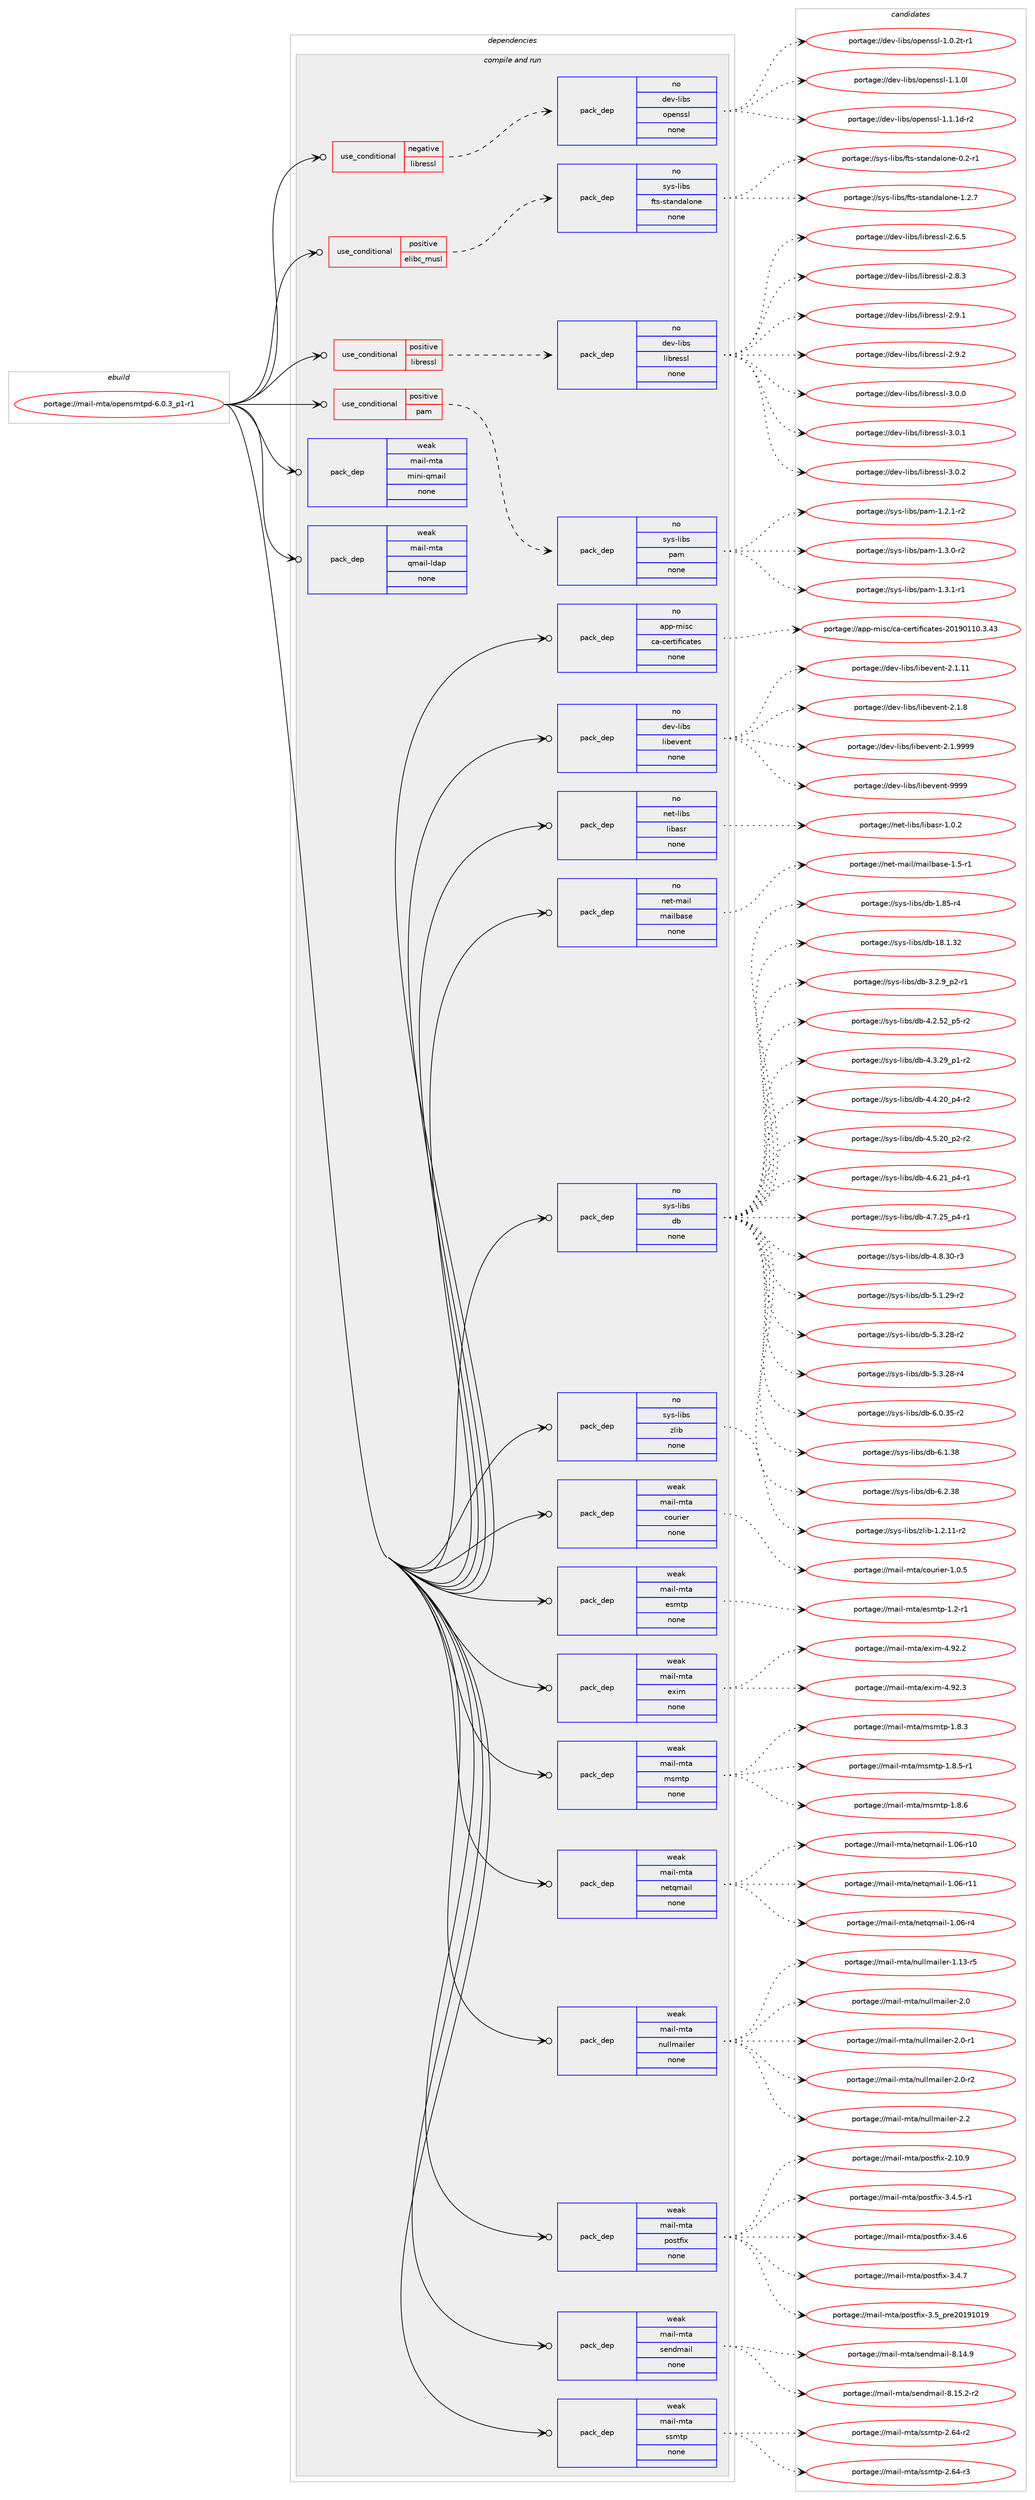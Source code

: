 digraph prolog {

# *************
# Graph options
# *************

newrank=true;
concentrate=true;
compound=true;
graph [rankdir=LR,fontname=Helvetica,fontsize=10,ranksep=1.5];#, ranksep=2.5, nodesep=0.2];
edge  [arrowhead=vee];
node  [fontname=Helvetica,fontsize=10];

# **********
# The ebuild
# **********

subgraph cluster_leftcol {
color=gray;
rank=same;
label=<<i>ebuild</i>>;
id [label="portage://mail-mta/opensmtpd-6.0.3_p1-r1", color=red, width=4, href="../mail-mta/opensmtpd-6.0.3_p1-r1.svg"];
}

# ****************
# The dependencies
# ****************

subgraph cluster_midcol {
color=gray;
label=<<i>dependencies</i>>;
subgraph cluster_compile {
fillcolor="#eeeeee";
style=filled;
label=<<i>compile</i>>;
}
subgraph cluster_compileandrun {
fillcolor="#eeeeee";
style=filled;
label=<<i>compile and run</i>>;
subgraph cond77275 {
dependency307500 [label=<<TABLE BORDER="0" CELLBORDER="1" CELLSPACING="0" CELLPADDING="4"><TR><TD ROWSPAN="3" CELLPADDING="10">use_conditional</TD></TR><TR><TD>negative</TD></TR><TR><TD>libressl</TD></TR></TABLE>>, shape=none, color=red];
subgraph pack225289 {
dependency307501 [label=<<TABLE BORDER="0" CELLBORDER="1" CELLSPACING="0" CELLPADDING="4" WIDTH="220"><TR><TD ROWSPAN="6" CELLPADDING="30">pack_dep</TD></TR><TR><TD WIDTH="110">no</TD></TR><TR><TD>dev-libs</TD></TR><TR><TD>openssl</TD></TR><TR><TD>none</TD></TR><TR><TD></TD></TR></TABLE>>, shape=none, color=blue];
}
dependency307500:e -> dependency307501:w [weight=20,style="dashed",arrowhead="vee"];
}
id:e -> dependency307500:w [weight=20,style="solid",arrowhead="odotvee"];
subgraph cond77276 {
dependency307502 [label=<<TABLE BORDER="0" CELLBORDER="1" CELLSPACING="0" CELLPADDING="4"><TR><TD ROWSPAN="3" CELLPADDING="10">use_conditional</TD></TR><TR><TD>positive</TD></TR><TR><TD>elibc_musl</TD></TR></TABLE>>, shape=none, color=red];
subgraph pack225290 {
dependency307503 [label=<<TABLE BORDER="0" CELLBORDER="1" CELLSPACING="0" CELLPADDING="4" WIDTH="220"><TR><TD ROWSPAN="6" CELLPADDING="30">pack_dep</TD></TR><TR><TD WIDTH="110">no</TD></TR><TR><TD>sys-libs</TD></TR><TR><TD>fts-standalone</TD></TR><TR><TD>none</TD></TR><TR><TD></TD></TR></TABLE>>, shape=none, color=blue];
}
dependency307502:e -> dependency307503:w [weight=20,style="dashed",arrowhead="vee"];
}
id:e -> dependency307502:w [weight=20,style="solid",arrowhead="odotvee"];
subgraph cond77277 {
dependency307504 [label=<<TABLE BORDER="0" CELLBORDER="1" CELLSPACING="0" CELLPADDING="4"><TR><TD ROWSPAN="3" CELLPADDING="10">use_conditional</TD></TR><TR><TD>positive</TD></TR><TR><TD>libressl</TD></TR></TABLE>>, shape=none, color=red];
subgraph pack225291 {
dependency307505 [label=<<TABLE BORDER="0" CELLBORDER="1" CELLSPACING="0" CELLPADDING="4" WIDTH="220"><TR><TD ROWSPAN="6" CELLPADDING="30">pack_dep</TD></TR><TR><TD WIDTH="110">no</TD></TR><TR><TD>dev-libs</TD></TR><TR><TD>libressl</TD></TR><TR><TD>none</TD></TR><TR><TD></TD></TR></TABLE>>, shape=none, color=blue];
}
dependency307504:e -> dependency307505:w [weight=20,style="dashed",arrowhead="vee"];
}
id:e -> dependency307504:w [weight=20,style="solid",arrowhead="odotvee"];
subgraph cond77278 {
dependency307506 [label=<<TABLE BORDER="0" CELLBORDER="1" CELLSPACING="0" CELLPADDING="4"><TR><TD ROWSPAN="3" CELLPADDING="10">use_conditional</TD></TR><TR><TD>positive</TD></TR><TR><TD>pam</TD></TR></TABLE>>, shape=none, color=red];
subgraph pack225292 {
dependency307507 [label=<<TABLE BORDER="0" CELLBORDER="1" CELLSPACING="0" CELLPADDING="4" WIDTH="220"><TR><TD ROWSPAN="6" CELLPADDING="30">pack_dep</TD></TR><TR><TD WIDTH="110">no</TD></TR><TR><TD>sys-libs</TD></TR><TR><TD>pam</TD></TR><TR><TD>none</TD></TR><TR><TD></TD></TR></TABLE>>, shape=none, color=blue];
}
dependency307506:e -> dependency307507:w [weight=20,style="dashed",arrowhead="vee"];
}
id:e -> dependency307506:w [weight=20,style="solid",arrowhead="odotvee"];
subgraph pack225293 {
dependency307508 [label=<<TABLE BORDER="0" CELLBORDER="1" CELLSPACING="0" CELLPADDING="4" WIDTH="220"><TR><TD ROWSPAN="6" CELLPADDING="30">pack_dep</TD></TR><TR><TD WIDTH="110">no</TD></TR><TR><TD>app-misc</TD></TR><TR><TD>ca-certificates</TD></TR><TR><TD>none</TD></TR><TR><TD></TD></TR></TABLE>>, shape=none, color=blue];
}
id:e -> dependency307508:w [weight=20,style="solid",arrowhead="odotvee"];
subgraph pack225294 {
dependency307509 [label=<<TABLE BORDER="0" CELLBORDER="1" CELLSPACING="0" CELLPADDING="4" WIDTH="220"><TR><TD ROWSPAN="6" CELLPADDING="30">pack_dep</TD></TR><TR><TD WIDTH="110">no</TD></TR><TR><TD>dev-libs</TD></TR><TR><TD>libevent</TD></TR><TR><TD>none</TD></TR><TR><TD></TD></TR></TABLE>>, shape=none, color=blue];
}
id:e -> dependency307509:w [weight=20,style="solid",arrowhead="odotvee"];
subgraph pack225295 {
dependency307510 [label=<<TABLE BORDER="0" CELLBORDER="1" CELLSPACING="0" CELLPADDING="4" WIDTH="220"><TR><TD ROWSPAN="6" CELLPADDING="30">pack_dep</TD></TR><TR><TD WIDTH="110">no</TD></TR><TR><TD>net-libs</TD></TR><TR><TD>libasr</TD></TR><TR><TD>none</TD></TR><TR><TD></TD></TR></TABLE>>, shape=none, color=blue];
}
id:e -> dependency307510:w [weight=20,style="solid",arrowhead="odotvee"];
subgraph pack225296 {
dependency307511 [label=<<TABLE BORDER="0" CELLBORDER="1" CELLSPACING="0" CELLPADDING="4" WIDTH="220"><TR><TD ROWSPAN="6" CELLPADDING="30">pack_dep</TD></TR><TR><TD WIDTH="110">no</TD></TR><TR><TD>net-mail</TD></TR><TR><TD>mailbase</TD></TR><TR><TD>none</TD></TR><TR><TD></TD></TR></TABLE>>, shape=none, color=blue];
}
id:e -> dependency307511:w [weight=20,style="solid",arrowhead="odotvee"];
subgraph pack225297 {
dependency307512 [label=<<TABLE BORDER="0" CELLBORDER="1" CELLSPACING="0" CELLPADDING="4" WIDTH="220"><TR><TD ROWSPAN="6" CELLPADDING="30">pack_dep</TD></TR><TR><TD WIDTH="110">no</TD></TR><TR><TD>sys-libs</TD></TR><TR><TD>db</TD></TR><TR><TD>none</TD></TR><TR><TD></TD></TR></TABLE>>, shape=none, color=blue];
}
id:e -> dependency307512:w [weight=20,style="solid",arrowhead="odotvee"];
subgraph pack225298 {
dependency307513 [label=<<TABLE BORDER="0" CELLBORDER="1" CELLSPACING="0" CELLPADDING="4" WIDTH="220"><TR><TD ROWSPAN="6" CELLPADDING="30">pack_dep</TD></TR><TR><TD WIDTH="110">no</TD></TR><TR><TD>sys-libs</TD></TR><TR><TD>zlib</TD></TR><TR><TD>none</TD></TR><TR><TD></TD></TR></TABLE>>, shape=none, color=blue];
}
id:e -> dependency307513:w [weight=20,style="solid",arrowhead="odotvee"];
subgraph pack225299 {
dependency307514 [label=<<TABLE BORDER="0" CELLBORDER="1" CELLSPACING="0" CELLPADDING="4" WIDTH="220"><TR><TD ROWSPAN="6" CELLPADDING="30">pack_dep</TD></TR><TR><TD WIDTH="110">weak</TD></TR><TR><TD>mail-mta</TD></TR><TR><TD>courier</TD></TR><TR><TD>none</TD></TR><TR><TD></TD></TR></TABLE>>, shape=none, color=blue];
}
id:e -> dependency307514:w [weight=20,style="solid",arrowhead="odotvee"];
subgraph pack225300 {
dependency307515 [label=<<TABLE BORDER="0" CELLBORDER="1" CELLSPACING="0" CELLPADDING="4" WIDTH="220"><TR><TD ROWSPAN="6" CELLPADDING="30">pack_dep</TD></TR><TR><TD WIDTH="110">weak</TD></TR><TR><TD>mail-mta</TD></TR><TR><TD>esmtp</TD></TR><TR><TD>none</TD></TR><TR><TD></TD></TR></TABLE>>, shape=none, color=blue];
}
id:e -> dependency307515:w [weight=20,style="solid",arrowhead="odotvee"];
subgraph pack225301 {
dependency307516 [label=<<TABLE BORDER="0" CELLBORDER="1" CELLSPACING="0" CELLPADDING="4" WIDTH="220"><TR><TD ROWSPAN="6" CELLPADDING="30">pack_dep</TD></TR><TR><TD WIDTH="110">weak</TD></TR><TR><TD>mail-mta</TD></TR><TR><TD>exim</TD></TR><TR><TD>none</TD></TR><TR><TD></TD></TR></TABLE>>, shape=none, color=blue];
}
id:e -> dependency307516:w [weight=20,style="solid",arrowhead="odotvee"];
subgraph pack225302 {
dependency307517 [label=<<TABLE BORDER="0" CELLBORDER="1" CELLSPACING="0" CELLPADDING="4" WIDTH="220"><TR><TD ROWSPAN="6" CELLPADDING="30">pack_dep</TD></TR><TR><TD WIDTH="110">weak</TD></TR><TR><TD>mail-mta</TD></TR><TR><TD>mini-qmail</TD></TR><TR><TD>none</TD></TR><TR><TD></TD></TR></TABLE>>, shape=none, color=blue];
}
id:e -> dependency307517:w [weight=20,style="solid",arrowhead="odotvee"];
subgraph pack225303 {
dependency307518 [label=<<TABLE BORDER="0" CELLBORDER="1" CELLSPACING="0" CELLPADDING="4" WIDTH="220"><TR><TD ROWSPAN="6" CELLPADDING="30">pack_dep</TD></TR><TR><TD WIDTH="110">weak</TD></TR><TR><TD>mail-mta</TD></TR><TR><TD>msmtp</TD></TR><TR><TD>none</TD></TR><TR><TD></TD></TR></TABLE>>, shape=none, color=blue];
}
id:e -> dependency307518:w [weight=20,style="solid",arrowhead="odotvee"];
subgraph pack225304 {
dependency307519 [label=<<TABLE BORDER="0" CELLBORDER="1" CELLSPACING="0" CELLPADDING="4" WIDTH="220"><TR><TD ROWSPAN="6" CELLPADDING="30">pack_dep</TD></TR><TR><TD WIDTH="110">weak</TD></TR><TR><TD>mail-mta</TD></TR><TR><TD>netqmail</TD></TR><TR><TD>none</TD></TR><TR><TD></TD></TR></TABLE>>, shape=none, color=blue];
}
id:e -> dependency307519:w [weight=20,style="solid",arrowhead="odotvee"];
subgraph pack225305 {
dependency307520 [label=<<TABLE BORDER="0" CELLBORDER="1" CELLSPACING="0" CELLPADDING="4" WIDTH="220"><TR><TD ROWSPAN="6" CELLPADDING="30">pack_dep</TD></TR><TR><TD WIDTH="110">weak</TD></TR><TR><TD>mail-mta</TD></TR><TR><TD>nullmailer</TD></TR><TR><TD>none</TD></TR><TR><TD></TD></TR></TABLE>>, shape=none, color=blue];
}
id:e -> dependency307520:w [weight=20,style="solid",arrowhead="odotvee"];
subgraph pack225306 {
dependency307521 [label=<<TABLE BORDER="0" CELLBORDER="1" CELLSPACING="0" CELLPADDING="4" WIDTH="220"><TR><TD ROWSPAN="6" CELLPADDING="30">pack_dep</TD></TR><TR><TD WIDTH="110">weak</TD></TR><TR><TD>mail-mta</TD></TR><TR><TD>postfix</TD></TR><TR><TD>none</TD></TR><TR><TD></TD></TR></TABLE>>, shape=none, color=blue];
}
id:e -> dependency307521:w [weight=20,style="solid",arrowhead="odotvee"];
subgraph pack225307 {
dependency307522 [label=<<TABLE BORDER="0" CELLBORDER="1" CELLSPACING="0" CELLPADDING="4" WIDTH="220"><TR><TD ROWSPAN="6" CELLPADDING="30">pack_dep</TD></TR><TR><TD WIDTH="110">weak</TD></TR><TR><TD>mail-mta</TD></TR><TR><TD>qmail-ldap</TD></TR><TR><TD>none</TD></TR><TR><TD></TD></TR></TABLE>>, shape=none, color=blue];
}
id:e -> dependency307522:w [weight=20,style="solid",arrowhead="odotvee"];
subgraph pack225308 {
dependency307523 [label=<<TABLE BORDER="0" CELLBORDER="1" CELLSPACING="0" CELLPADDING="4" WIDTH="220"><TR><TD ROWSPAN="6" CELLPADDING="30">pack_dep</TD></TR><TR><TD WIDTH="110">weak</TD></TR><TR><TD>mail-mta</TD></TR><TR><TD>sendmail</TD></TR><TR><TD>none</TD></TR><TR><TD></TD></TR></TABLE>>, shape=none, color=blue];
}
id:e -> dependency307523:w [weight=20,style="solid",arrowhead="odotvee"];
subgraph pack225309 {
dependency307524 [label=<<TABLE BORDER="0" CELLBORDER="1" CELLSPACING="0" CELLPADDING="4" WIDTH="220"><TR><TD ROWSPAN="6" CELLPADDING="30">pack_dep</TD></TR><TR><TD WIDTH="110">weak</TD></TR><TR><TD>mail-mta</TD></TR><TR><TD>ssmtp</TD></TR><TR><TD>none</TD></TR><TR><TD></TD></TR></TABLE>>, shape=none, color=blue];
}
id:e -> dependency307524:w [weight=20,style="solid",arrowhead="odotvee"];
}
subgraph cluster_run {
fillcolor="#eeeeee";
style=filled;
label=<<i>run</i>>;
}
}

# **************
# The candidates
# **************

subgraph cluster_choices {
rank=same;
color=gray;
label=<<i>candidates</i>>;

subgraph choice225289 {
color=black;
nodesep=1;
choiceportage1001011184510810598115471111121011101151151084549464846501164511449 [label="portage://dev-libs/openssl-1.0.2t-r1", color=red, width=4,href="../dev-libs/openssl-1.0.2t-r1.svg"];
choiceportage100101118451081059811547111112101110115115108454946494648108 [label="portage://dev-libs/openssl-1.1.0l", color=red, width=4,href="../dev-libs/openssl-1.1.0l.svg"];
choiceportage1001011184510810598115471111121011101151151084549464946491004511450 [label="portage://dev-libs/openssl-1.1.1d-r2", color=red, width=4,href="../dev-libs/openssl-1.1.1d-r2.svg"];
dependency307501:e -> choiceportage1001011184510810598115471111121011101151151084549464846501164511449:w [style=dotted,weight="100"];
dependency307501:e -> choiceportage100101118451081059811547111112101110115115108454946494648108:w [style=dotted,weight="100"];
dependency307501:e -> choiceportage1001011184510810598115471111121011101151151084549464946491004511450:w [style=dotted,weight="100"];
}
subgraph choice225290 {
color=black;
nodesep=1;
choiceportage115121115451081059811547102116115451151169711010097108111110101454846504511449 [label="portage://sys-libs/fts-standalone-0.2-r1", color=red, width=4,href="../sys-libs/fts-standalone-0.2-r1.svg"];
choiceportage115121115451081059811547102116115451151169711010097108111110101454946504655 [label="portage://sys-libs/fts-standalone-1.2.7", color=red, width=4,href="../sys-libs/fts-standalone-1.2.7.svg"];
dependency307503:e -> choiceportage115121115451081059811547102116115451151169711010097108111110101454846504511449:w [style=dotted,weight="100"];
dependency307503:e -> choiceportage115121115451081059811547102116115451151169711010097108111110101454946504655:w [style=dotted,weight="100"];
}
subgraph choice225291 {
color=black;
nodesep=1;
choiceportage10010111845108105981154710810598114101115115108455046544653 [label="portage://dev-libs/libressl-2.6.5", color=red, width=4,href="../dev-libs/libressl-2.6.5.svg"];
choiceportage10010111845108105981154710810598114101115115108455046564651 [label="portage://dev-libs/libressl-2.8.3", color=red, width=4,href="../dev-libs/libressl-2.8.3.svg"];
choiceportage10010111845108105981154710810598114101115115108455046574649 [label="portage://dev-libs/libressl-2.9.1", color=red, width=4,href="../dev-libs/libressl-2.9.1.svg"];
choiceportage10010111845108105981154710810598114101115115108455046574650 [label="portage://dev-libs/libressl-2.9.2", color=red, width=4,href="../dev-libs/libressl-2.9.2.svg"];
choiceportage10010111845108105981154710810598114101115115108455146484648 [label="portage://dev-libs/libressl-3.0.0", color=red, width=4,href="../dev-libs/libressl-3.0.0.svg"];
choiceportage10010111845108105981154710810598114101115115108455146484649 [label="portage://dev-libs/libressl-3.0.1", color=red, width=4,href="../dev-libs/libressl-3.0.1.svg"];
choiceportage10010111845108105981154710810598114101115115108455146484650 [label="portage://dev-libs/libressl-3.0.2", color=red, width=4,href="../dev-libs/libressl-3.0.2.svg"];
dependency307505:e -> choiceportage10010111845108105981154710810598114101115115108455046544653:w [style=dotted,weight="100"];
dependency307505:e -> choiceportage10010111845108105981154710810598114101115115108455046564651:w [style=dotted,weight="100"];
dependency307505:e -> choiceportage10010111845108105981154710810598114101115115108455046574649:w [style=dotted,weight="100"];
dependency307505:e -> choiceportage10010111845108105981154710810598114101115115108455046574650:w [style=dotted,weight="100"];
dependency307505:e -> choiceportage10010111845108105981154710810598114101115115108455146484648:w [style=dotted,weight="100"];
dependency307505:e -> choiceportage10010111845108105981154710810598114101115115108455146484649:w [style=dotted,weight="100"];
dependency307505:e -> choiceportage10010111845108105981154710810598114101115115108455146484650:w [style=dotted,weight="100"];
}
subgraph choice225292 {
color=black;
nodesep=1;
choiceportage115121115451081059811547112971094549465046494511450 [label="portage://sys-libs/pam-1.2.1-r2", color=red, width=4,href="../sys-libs/pam-1.2.1-r2.svg"];
choiceportage115121115451081059811547112971094549465146484511450 [label="portage://sys-libs/pam-1.3.0-r2", color=red, width=4,href="../sys-libs/pam-1.3.0-r2.svg"];
choiceportage115121115451081059811547112971094549465146494511449 [label="portage://sys-libs/pam-1.3.1-r1", color=red, width=4,href="../sys-libs/pam-1.3.1-r1.svg"];
dependency307507:e -> choiceportage115121115451081059811547112971094549465046494511450:w [style=dotted,weight="100"];
dependency307507:e -> choiceportage115121115451081059811547112971094549465146484511450:w [style=dotted,weight="100"];
dependency307507:e -> choiceportage115121115451081059811547112971094549465146494511449:w [style=dotted,weight="100"];
}
subgraph choice225293 {
color=black;
nodesep=1;
choiceportage971121124510910511599479997459910111411610510210599971161011154550484957484949484651465251 [label="portage://app-misc/ca-certificates-20190110.3.43", color=red, width=4,href="../app-misc/ca-certificates-20190110.3.43.svg"];
dependency307508:e -> choiceportage971121124510910511599479997459910111411610510210599971161011154550484957484949484651465251:w [style=dotted,weight="100"];
}
subgraph choice225294 {
color=black;
nodesep=1;
choiceportage1001011184510810598115471081059810111810111011645504649464949 [label="portage://dev-libs/libevent-2.1.11", color=red, width=4,href="../dev-libs/libevent-2.1.11.svg"];
choiceportage10010111845108105981154710810598101118101110116455046494656 [label="portage://dev-libs/libevent-2.1.8", color=red, width=4,href="../dev-libs/libevent-2.1.8.svg"];
choiceportage10010111845108105981154710810598101118101110116455046494657575757 [label="portage://dev-libs/libevent-2.1.9999", color=red, width=4,href="../dev-libs/libevent-2.1.9999.svg"];
choiceportage100101118451081059811547108105981011181011101164557575757 [label="portage://dev-libs/libevent-9999", color=red, width=4,href="../dev-libs/libevent-9999.svg"];
dependency307509:e -> choiceportage1001011184510810598115471081059810111810111011645504649464949:w [style=dotted,weight="100"];
dependency307509:e -> choiceportage10010111845108105981154710810598101118101110116455046494656:w [style=dotted,weight="100"];
dependency307509:e -> choiceportage10010111845108105981154710810598101118101110116455046494657575757:w [style=dotted,weight="100"];
dependency307509:e -> choiceportage100101118451081059811547108105981011181011101164557575757:w [style=dotted,weight="100"];
}
subgraph choice225295 {
color=black;
nodesep=1;
choiceportage1101011164510810598115471081059897115114454946484650 [label="portage://net-libs/libasr-1.0.2", color=red, width=4,href="../net-libs/libasr-1.0.2.svg"];
dependency307510:e -> choiceportage1101011164510810598115471081059897115114454946484650:w [style=dotted,weight="100"];
}
subgraph choice225296 {
color=black;
nodesep=1;
choiceportage110101116451099710510847109971051089897115101454946534511449 [label="portage://net-mail/mailbase-1.5-r1", color=red, width=4,href="../net-mail/mailbase-1.5-r1.svg"];
dependency307511:e -> choiceportage110101116451099710510847109971051089897115101454946534511449:w [style=dotted,weight="100"];
}
subgraph choice225297 {
color=black;
nodesep=1;
choiceportage1151211154510810598115471009845494656534511452 [label="portage://sys-libs/db-1.85-r4", color=red, width=4,href="../sys-libs/db-1.85-r4.svg"];
choiceportage115121115451081059811547100984549564649465150 [label="portage://sys-libs/db-18.1.32", color=red, width=4,href="../sys-libs/db-18.1.32.svg"];
choiceportage1151211154510810598115471009845514650465795112504511449 [label="portage://sys-libs/db-3.2.9_p2-r1", color=red, width=4,href="../sys-libs/db-3.2.9_p2-r1.svg"];
choiceportage115121115451081059811547100984552465046535095112534511450 [label="portage://sys-libs/db-4.2.52_p5-r2", color=red, width=4,href="../sys-libs/db-4.2.52_p5-r2.svg"];
choiceportage115121115451081059811547100984552465146505795112494511450 [label="portage://sys-libs/db-4.3.29_p1-r2", color=red, width=4,href="../sys-libs/db-4.3.29_p1-r2.svg"];
choiceportage115121115451081059811547100984552465246504895112524511450 [label="portage://sys-libs/db-4.4.20_p4-r2", color=red, width=4,href="../sys-libs/db-4.4.20_p4-r2.svg"];
choiceportage115121115451081059811547100984552465346504895112504511450 [label="portage://sys-libs/db-4.5.20_p2-r2", color=red, width=4,href="../sys-libs/db-4.5.20_p2-r2.svg"];
choiceportage115121115451081059811547100984552465446504995112524511449 [label="portage://sys-libs/db-4.6.21_p4-r1", color=red, width=4,href="../sys-libs/db-4.6.21_p4-r1.svg"];
choiceportage115121115451081059811547100984552465546505395112524511449 [label="portage://sys-libs/db-4.7.25_p4-r1", color=red, width=4,href="../sys-libs/db-4.7.25_p4-r1.svg"];
choiceportage11512111545108105981154710098455246564651484511451 [label="portage://sys-libs/db-4.8.30-r3", color=red, width=4,href="../sys-libs/db-4.8.30-r3.svg"];
choiceportage11512111545108105981154710098455346494650574511450 [label="portage://sys-libs/db-5.1.29-r2", color=red, width=4,href="../sys-libs/db-5.1.29-r2.svg"];
choiceportage11512111545108105981154710098455346514650564511450 [label="portage://sys-libs/db-5.3.28-r2", color=red, width=4,href="../sys-libs/db-5.3.28-r2.svg"];
choiceportage11512111545108105981154710098455346514650564511452 [label="portage://sys-libs/db-5.3.28-r4", color=red, width=4,href="../sys-libs/db-5.3.28-r4.svg"];
choiceportage11512111545108105981154710098455446484651534511450 [label="portage://sys-libs/db-6.0.35-r2", color=red, width=4,href="../sys-libs/db-6.0.35-r2.svg"];
choiceportage1151211154510810598115471009845544649465156 [label="portage://sys-libs/db-6.1.38", color=red, width=4,href="../sys-libs/db-6.1.38.svg"];
choiceportage1151211154510810598115471009845544650465156 [label="portage://sys-libs/db-6.2.38", color=red, width=4,href="../sys-libs/db-6.2.38.svg"];
dependency307512:e -> choiceportage1151211154510810598115471009845494656534511452:w [style=dotted,weight="100"];
dependency307512:e -> choiceportage115121115451081059811547100984549564649465150:w [style=dotted,weight="100"];
dependency307512:e -> choiceportage1151211154510810598115471009845514650465795112504511449:w [style=dotted,weight="100"];
dependency307512:e -> choiceportage115121115451081059811547100984552465046535095112534511450:w [style=dotted,weight="100"];
dependency307512:e -> choiceportage115121115451081059811547100984552465146505795112494511450:w [style=dotted,weight="100"];
dependency307512:e -> choiceportage115121115451081059811547100984552465246504895112524511450:w [style=dotted,weight="100"];
dependency307512:e -> choiceportage115121115451081059811547100984552465346504895112504511450:w [style=dotted,weight="100"];
dependency307512:e -> choiceportage115121115451081059811547100984552465446504995112524511449:w [style=dotted,weight="100"];
dependency307512:e -> choiceportage115121115451081059811547100984552465546505395112524511449:w [style=dotted,weight="100"];
dependency307512:e -> choiceportage11512111545108105981154710098455246564651484511451:w [style=dotted,weight="100"];
dependency307512:e -> choiceportage11512111545108105981154710098455346494650574511450:w [style=dotted,weight="100"];
dependency307512:e -> choiceportage11512111545108105981154710098455346514650564511450:w [style=dotted,weight="100"];
dependency307512:e -> choiceportage11512111545108105981154710098455346514650564511452:w [style=dotted,weight="100"];
dependency307512:e -> choiceportage11512111545108105981154710098455446484651534511450:w [style=dotted,weight="100"];
dependency307512:e -> choiceportage1151211154510810598115471009845544649465156:w [style=dotted,weight="100"];
dependency307512:e -> choiceportage1151211154510810598115471009845544650465156:w [style=dotted,weight="100"];
}
subgraph choice225298 {
color=black;
nodesep=1;
choiceportage11512111545108105981154712210810598454946504649494511450 [label="portage://sys-libs/zlib-1.2.11-r2", color=red, width=4,href="../sys-libs/zlib-1.2.11-r2.svg"];
dependency307513:e -> choiceportage11512111545108105981154712210810598454946504649494511450:w [style=dotted,weight="100"];
}
subgraph choice225299 {
color=black;
nodesep=1;
choiceportage1099710510845109116974799111117114105101114454946484653 [label="portage://mail-mta/courier-1.0.5", color=red, width=4,href="../mail-mta/courier-1.0.5.svg"];
dependency307514:e -> choiceportage1099710510845109116974799111117114105101114454946484653:w [style=dotted,weight="100"];
}
subgraph choice225300 {
color=black;
nodesep=1;
choiceportage10997105108451091169747101115109116112454946504511449 [label="portage://mail-mta/esmtp-1.2-r1", color=red, width=4,href="../mail-mta/esmtp-1.2-r1.svg"];
dependency307515:e -> choiceportage10997105108451091169747101115109116112454946504511449:w [style=dotted,weight="100"];
}
subgraph choice225301 {
color=black;
nodesep=1;
choiceportage1099710510845109116974710112010510945524657504650 [label="portage://mail-mta/exim-4.92.2", color=red, width=4,href="../mail-mta/exim-4.92.2.svg"];
choiceportage1099710510845109116974710112010510945524657504651 [label="portage://mail-mta/exim-4.92.3", color=red, width=4,href="../mail-mta/exim-4.92.3.svg"];
dependency307516:e -> choiceportage1099710510845109116974710112010510945524657504650:w [style=dotted,weight="100"];
dependency307516:e -> choiceportage1099710510845109116974710112010510945524657504651:w [style=dotted,weight="100"];
}
subgraph choice225302 {
color=black;
nodesep=1;
}
subgraph choice225303 {
color=black;
nodesep=1;
choiceportage10997105108451091169747109115109116112454946564651 [label="portage://mail-mta/msmtp-1.8.3", color=red, width=4,href="../mail-mta/msmtp-1.8.3.svg"];
choiceportage109971051084510911697471091151091161124549465646534511449 [label="portage://mail-mta/msmtp-1.8.5-r1", color=red, width=4,href="../mail-mta/msmtp-1.8.5-r1.svg"];
choiceportage10997105108451091169747109115109116112454946564654 [label="portage://mail-mta/msmtp-1.8.6", color=red, width=4,href="../mail-mta/msmtp-1.8.6.svg"];
dependency307518:e -> choiceportage10997105108451091169747109115109116112454946564651:w [style=dotted,weight="100"];
dependency307518:e -> choiceportage109971051084510911697471091151091161124549465646534511449:w [style=dotted,weight="100"];
dependency307518:e -> choiceportage10997105108451091169747109115109116112454946564654:w [style=dotted,weight="100"];
}
subgraph choice225304 {
color=black;
nodesep=1;
choiceportage10997105108451091169747110101116113109971051084549464854451144948 [label="portage://mail-mta/netqmail-1.06-r10", color=red, width=4,href="../mail-mta/netqmail-1.06-r10.svg"];
choiceportage10997105108451091169747110101116113109971051084549464854451144949 [label="portage://mail-mta/netqmail-1.06-r11", color=red, width=4,href="../mail-mta/netqmail-1.06-r11.svg"];
choiceportage109971051084510911697471101011161131099710510845494648544511452 [label="portage://mail-mta/netqmail-1.06-r4", color=red, width=4,href="../mail-mta/netqmail-1.06-r4.svg"];
dependency307519:e -> choiceportage10997105108451091169747110101116113109971051084549464854451144948:w [style=dotted,weight="100"];
dependency307519:e -> choiceportage10997105108451091169747110101116113109971051084549464854451144949:w [style=dotted,weight="100"];
dependency307519:e -> choiceportage109971051084510911697471101011161131099710510845494648544511452:w [style=dotted,weight="100"];
}
subgraph choice225305 {
color=black;
nodesep=1;
choiceportage109971051084510911697471101171081081099710510810111445494649514511453 [label="portage://mail-mta/nullmailer-1.13-r5", color=red, width=4,href="../mail-mta/nullmailer-1.13-r5.svg"];
choiceportage109971051084510911697471101171081081099710510810111445504648 [label="portage://mail-mta/nullmailer-2.0", color=red, width=4,href="../mail-mta/nullmailer-2.0.svg"];
choiceportage1099710510845109116974711011710810810997105108101114455046484511449 [label="portage://mail-mta/nullmailer-2.0-r1", color=red, width=4,href="../mail-mta/nullmailer-2.0-r1.svg"];
choiceportage1099710510845109116974711011710810810997105108101114455046484511450 [label="portage://mail-mta/nullmailer-2.0-r2", color=red, width=4,href="../mail-mta/nullmailer-2.0-r2.svg"];
choiceportage109971051084510911697471101171081081099710510810111445504650 [label="portage://mail-mta/nullmailer-2.2", color=red, width=4,href="../mail-mta/nullmailer-2.2.svg"];
dependency307520:e -> choiceportage109971051084510911697471101171081081099710510810111445494649514511453:w [style=dotted,weight="100"];
dependency307520:e -> choiceportage109971051084510911697471101171081081099710510810111445504648:w [style=dotted,weight="100"];
dependency307520:e -> choiceportage1099710510845109116974711011710810810997105108101114455046484511449:w [style=dotted,weight="100"];
dependency307520:e -> choiceportage1099710510845109116974711011710810810997105108101114455046484511450:w [style=dotted,weight="100"];
dependency307520:e -> choiceportage109971051084510911697471101171081081099710510810111445504650:w [style=dotted,weight="100"];
}
subgraph choice225306 {
color=black;
nodesep=1;
choiceportage1099710510845109116974711211111511610210512045504649484657 [label="portage://mail-mta/postfix-2.10.9", color=red, width=4,href="../mail-mta/postfix-2.10.9.svg"];
choiceportage109971051084510911697471121111151161021051204551465246534511449 [label="portage://mail-mta/postfix-3.4.5-r1", color=red, width=4,href="../mail-mta/postfix-3.4.5-r1.svg"];
choiceportage10997105108451091169747112111115116102105120455146524654 [label="portage://mail-mta/postfix-3.4.6", color=red, width=4,href="../mail-mta/postfix-3.4.6.svg"];
choiceportage10997105108451091169747112111115116102105120455146524655 [label="portage://mail-mta/postfix-3.4.7", color=red, width=4,href="../mail-mta/postfix-3.4.7.svg"];
choiceportage1099710510845109116974711211111511610210512045514653951121141015048495749484957 [label="portage://mail-mta/postfix-3.5_pre20191019", color=red, width=4,href="../mail-mta/postfix-3.5_pre20191019.svg"];
dependency307521:e -> choiceportage1099710510845109116974711211111511610210512045504649484657:w [style=dotted,weight="100"];
dependency307521:e -> choiceportage109971051084510911697471121111151161021051204551465246534511449:w [style=dotted,weight="100"];
dependency307521:e -> choiceportage10997105108451091169747112111115116102105120455146524654:w [style=dotted,weight="100"];
dependency307521:e -> choiceportage10997105108451091169747112111115116102105120455146524655:w [style=dotted,weight="100"];
dependency307521:e -> choiceportage1099710510845109116974711211111511610210512045514653951121141015048495749484957:w [style=dotted,weight="100"];
}
subgraph choice225307 {
color=black;
nodesep=1;
}
subgraph choice225308 {
color=black;
nodesep=1;
choiceportage109971051084510911697471151011101001099710510845564649524657 [label="portage://mail-mta/sendmail-8.14.9", color=red, width=4,href="../mail-mta/sendmail-8.14.9.svg"];
choiceportage1099710510845109116974711510111010010997105108455646495346504511450 [label="portage://mail-mta/sendmail-8.15.2-r2", color=red, width=4,href="../mail-mta/sendmail-8.15.2-r2.svg"];
dependency307523:e -> choiceportage109971051084510911697471151011101001099710510845564649524657:w [style=dotted,weight="100"];
dependency307523:e -> choiceportage1099710510845109116974711510111010010997105108455646495346504511450:w [style=dotted,weight="100"];
}
subgraph choice225309 {
color=black;
nodesep=1;
choiceportage1099710510845109116974711511510911611245504654524511450 [label="portage://mail-mta/ssmtp-2.64-r2", color=red, width=4,href="../mail-mta/ssmtp-2.64-r2.svg"];
choiceportage1099710510845109116974711511510911611245504654524511451 [label="portage://mail-mta/ssmtp-2.64-r3", color=red, width=4,href="../mail-mta/ssmtp-2.64-r3.svg"];
dependency307524:e -> choiceportage1099710510845109116974711511510911611245504654524511450:w [style=dotted,weight="100"];
dependency307524:e -> choiceportage1099710510845109116974711511510911611245504654524511451:w [style=dotted,weight="100"];
}
}

}
